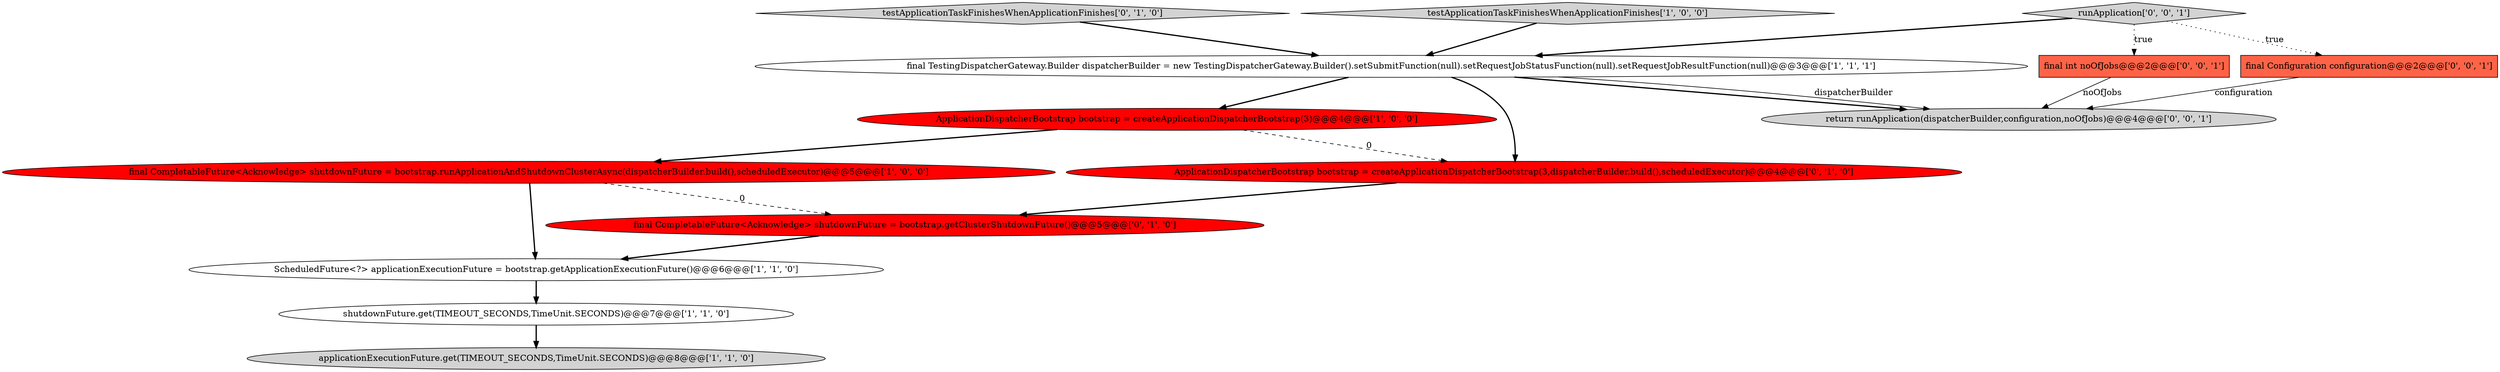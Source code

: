 digraph {
3 [style = filled, label = "ApplicationDispatcherBootstrap bootstrap = createApplicationDispatcherBootstrap(3)@@@4@@@['1', '0', '0']", fillcolor = red, shape = ellipse image = "AAA1AAABBB1BBB"];
4 [style = filled, label = "shutdownFuture.get(TIMEOUT_SECONDS,TimeUnit.SECONDS)@@@7@@@['1', '1', '0']", fillcolor = white, shape = ellipse image = "AAA0AAABBB1BBB"];
0 [style = filled, label = "final CompletableFuture<Acknowledge> shutdownFuture = bootstrap.runApplicationAndShutdownClusterAsync(dispatcherBuilder.build(),scheduledExecutor)@@@5@@@['1', '0', '0']", fillcolor = red, shape = ellipse image = "AAA1AAABBB1BBB"];
10 [style = filled, label = "runApplication['0', '0', '1']", fillcolor = lightgray, shape = diamond image = "AAA0AAABBB3BBB"];
8 [style = filled, label = "testApplicationTaskFinishesWhenApplicationFinishes['0', '1', '0']", fillcolor = lightgray, shape = diamond image = "AAA0AAABBB2BBB"];
12 [style = filled, label = "return runApplication(dispatcherBuilder,configuration,noOfJobs)@@@4@@@['0', '0', '1']", fillcolor = lightgray, shape = ellipse image = "AAA0AAABBB3BBB"];
6 [style = filled, label = "testApplicationTaskFinishesWhenApplicationFinishes['1', '0', '0']", fillcolor = lightgray, shape = diamond image = "AAA0AAABBB1BBB"];
7 [style = filled, label = "final CompletableFuture<Acknowledge> shutdownFuture = bootstrap.getClusterShutdownFuture()@@@5@@@['0', '1', '0']", fillcolor = red, shape = ellipse image = "AAA1AAABBB2BBB"];
11 [style = filled, label = "final int noOfJobs@@@2@@@['0', '0', '1']", fillcolor = tomato, shape = box image = "AAA0AAABBB3BBB"];
2 [style = filled, label = "ScheduledFuture<?> applicationExecutionFuture = bootstrap.getApplicationExecutionFuture()@@@6@@@['1', '1', '0']", fillcolor = white, shape = ellipse image = "AAA0AAABBB1BBB"];
5 [style = filled, label = "final TestingDispatcherGateway.Builder dispatcherBuilder = new TestingDispatcherGateway.Builder().setSubmitFunction(null).setRequestJobStatusFunction(null).setRequestJobResultFunction(null)@@@3@@@['1', '1', '1']", fillcolor = white, shape = ellipse image = "AAA0AAABBB1BBB"];
13 [style = filled, label = "final Configuration configuration@@@2@@@['0', '0', '1']", fillcolor = tomato, shape = box image = "AAA0AAABBB3BBB"];
1 [style = filled, label = "applicationExecutionFuture.get(TIMEOUT_SECONDS,TimeUnit.SECONDS)@@@8@@@['1', '1', '0']", fillcolor = lightgray, shape = ellipse image = "AAA0AAABBB1BBB"];
9 [style = filled, label = "ApplicationDispatcherBootstrap bootstrap = createApplicationDispatcherBootstrap(3,dispatcherBuilder.build(),scheduledExecutor)@@@4@@@['0', '1', '0']", fillcolor = red, shape = ellipse image = "AAA1AAABBB2BBB"];
5->3 [style = bold, label=""];
11->12 [style = solid, label="noOfJobs"];
6->5 [style = bold, label=""];
4->1 [style = bold, label=""];
10->5 [style = bold, label=""];
0->7 [style = dashed, label="0"];
8->5 [style = bold, label=""];
5->9 [style = bold, label=""];
9->7 [style = bold, label=""];
5->12 [style = bold, label=""];
5->12 [style = solid, label="dispatcherBuilder"];
2->4 [style = bold, label=""];
7->2 [style = bold, label=""];
10->13 [style = dotted, label="true"];
10->11 [style = dotted, label="true"];
3->9 [style = dashed, label="0"];
13->12 [style = solid, label="configuration"];
3->0 [style = bold, label=""];
0->2 [style = bold, label=""];
}
